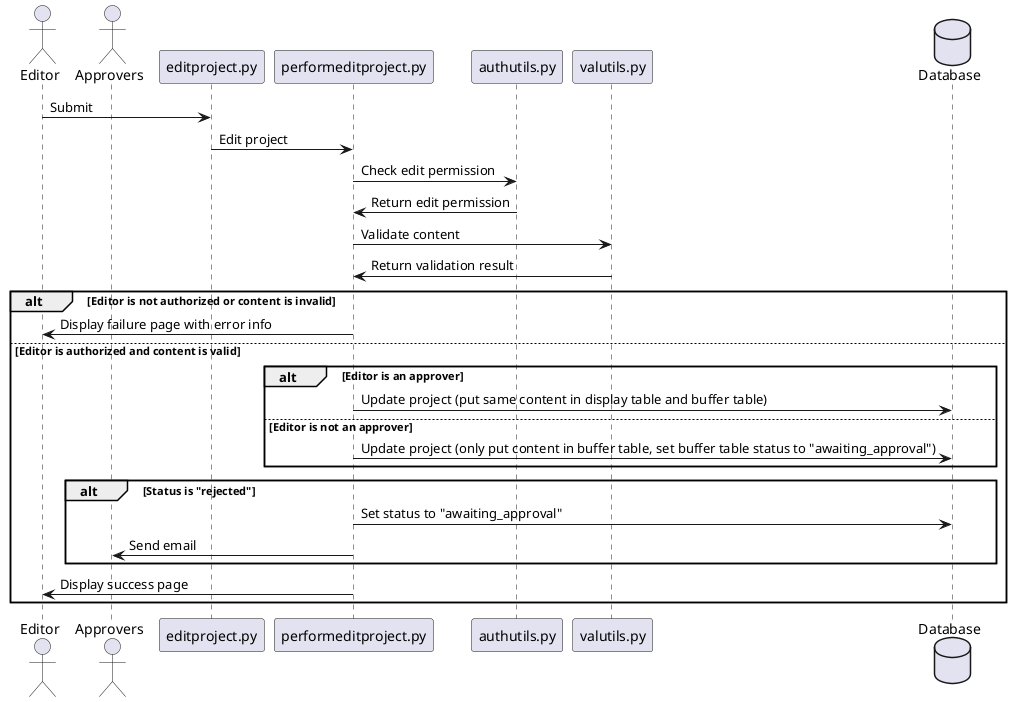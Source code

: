 @startuml
actor Editor
actor Approvers
participant editproject.py
participant performeditproject.py
participant authutils.py
participant valutils.py
database Database

Editor -> editproject.py : Submit
editproject.py -> performeditproject.py : Edit project
performeditproject.py -> authutils.py : Check edit permission
authutils.py -> performeditproject.py : Return edit permission
performeditproject.py -> valutils.py : Validate content
valutils.py -> performeditproject.py : Return validation result

alt Editor is not authorized or content is invalid

    performeditproject.py -> Editor : Display failure page with error info

else Editor is authorized and content is valid

    alt Editor is an approver

        performeditproject.py -> Database : Update project (put same content in display table and buffer table)

    else Editor is not an approver

        performeditproject.py -> Database : Update project (only put content in buffer table, set buffer table status to "awaiting_approval")

    end

    alt Status is "rejected"
        
        performeditproject.py -> Database : Set status to "awaiting_approval"
        performeditproject.py -> Approvers : Send email

    end

    performeditproject.py -> Editor : Display success page

end

@enduml
